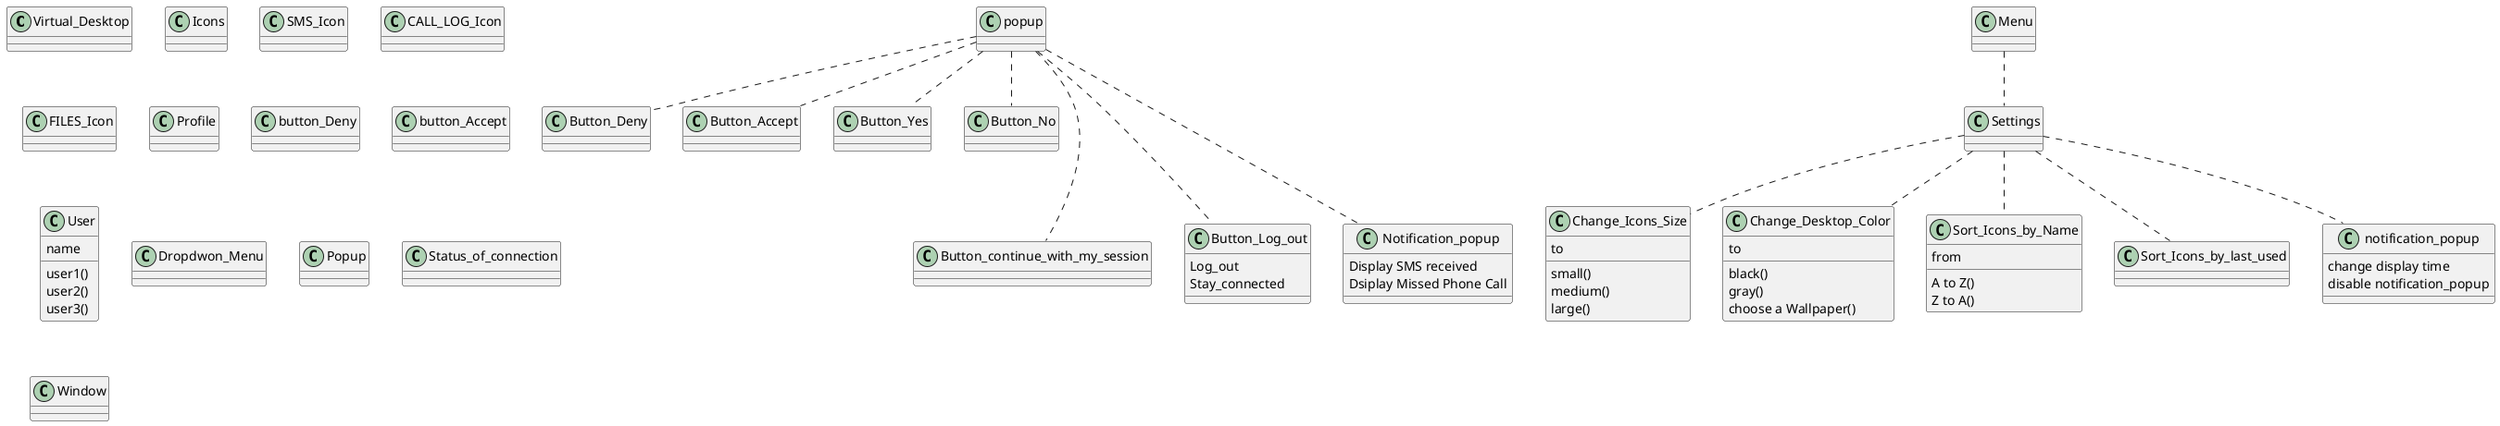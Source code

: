 @startuml
class Virtual_Desktop {
}
class Icons {
}
class SMS_Icon {
}
class CALL_LOG_Icon {
}
class FILES_Icon {
}
class Profile {
}
class button_Deny {
}
class button_Accept
popup .. Button_Deny
popup .. Button_Accept
popup .. Button_Yes
popup .. Button_No
popup -.- Button_continue_with_my_session
popup -.- Button_Log_out
popup -.- Notification_popup

class Button_Log_out {
Log_out
Stay_connected
}

class Change_Icons_Size {
to
small()
medium()
large()
}

class Change_Desktop_Color {
to
black()
gray()
choose a Wallpaper()
}

class Sort_Icons_by_Name {
from
A to Z()
Z to A()
}

Menu .. Settings
Settings .. Change_Icons_Size
Settings .. Change_Desktop_Color
Settings .. Sort_Icons_by_Name
Settings .. Sort_Icons_by_last_used
Settings .. notification_popup

class notification_popup {
change display time
disable notification_popup
}

class User {
name
user1()
user2()
user3()
}
class Dropdwon_Menu {
}
class Popup {
}
class Settings {
}
class Status_of_connection {
}
class Window {
}
class Button_Yes {
}
class Button_No {
}
class Notification_popup {
Display SMS received
Dsiplay Missed Phone Call
}

@enduml